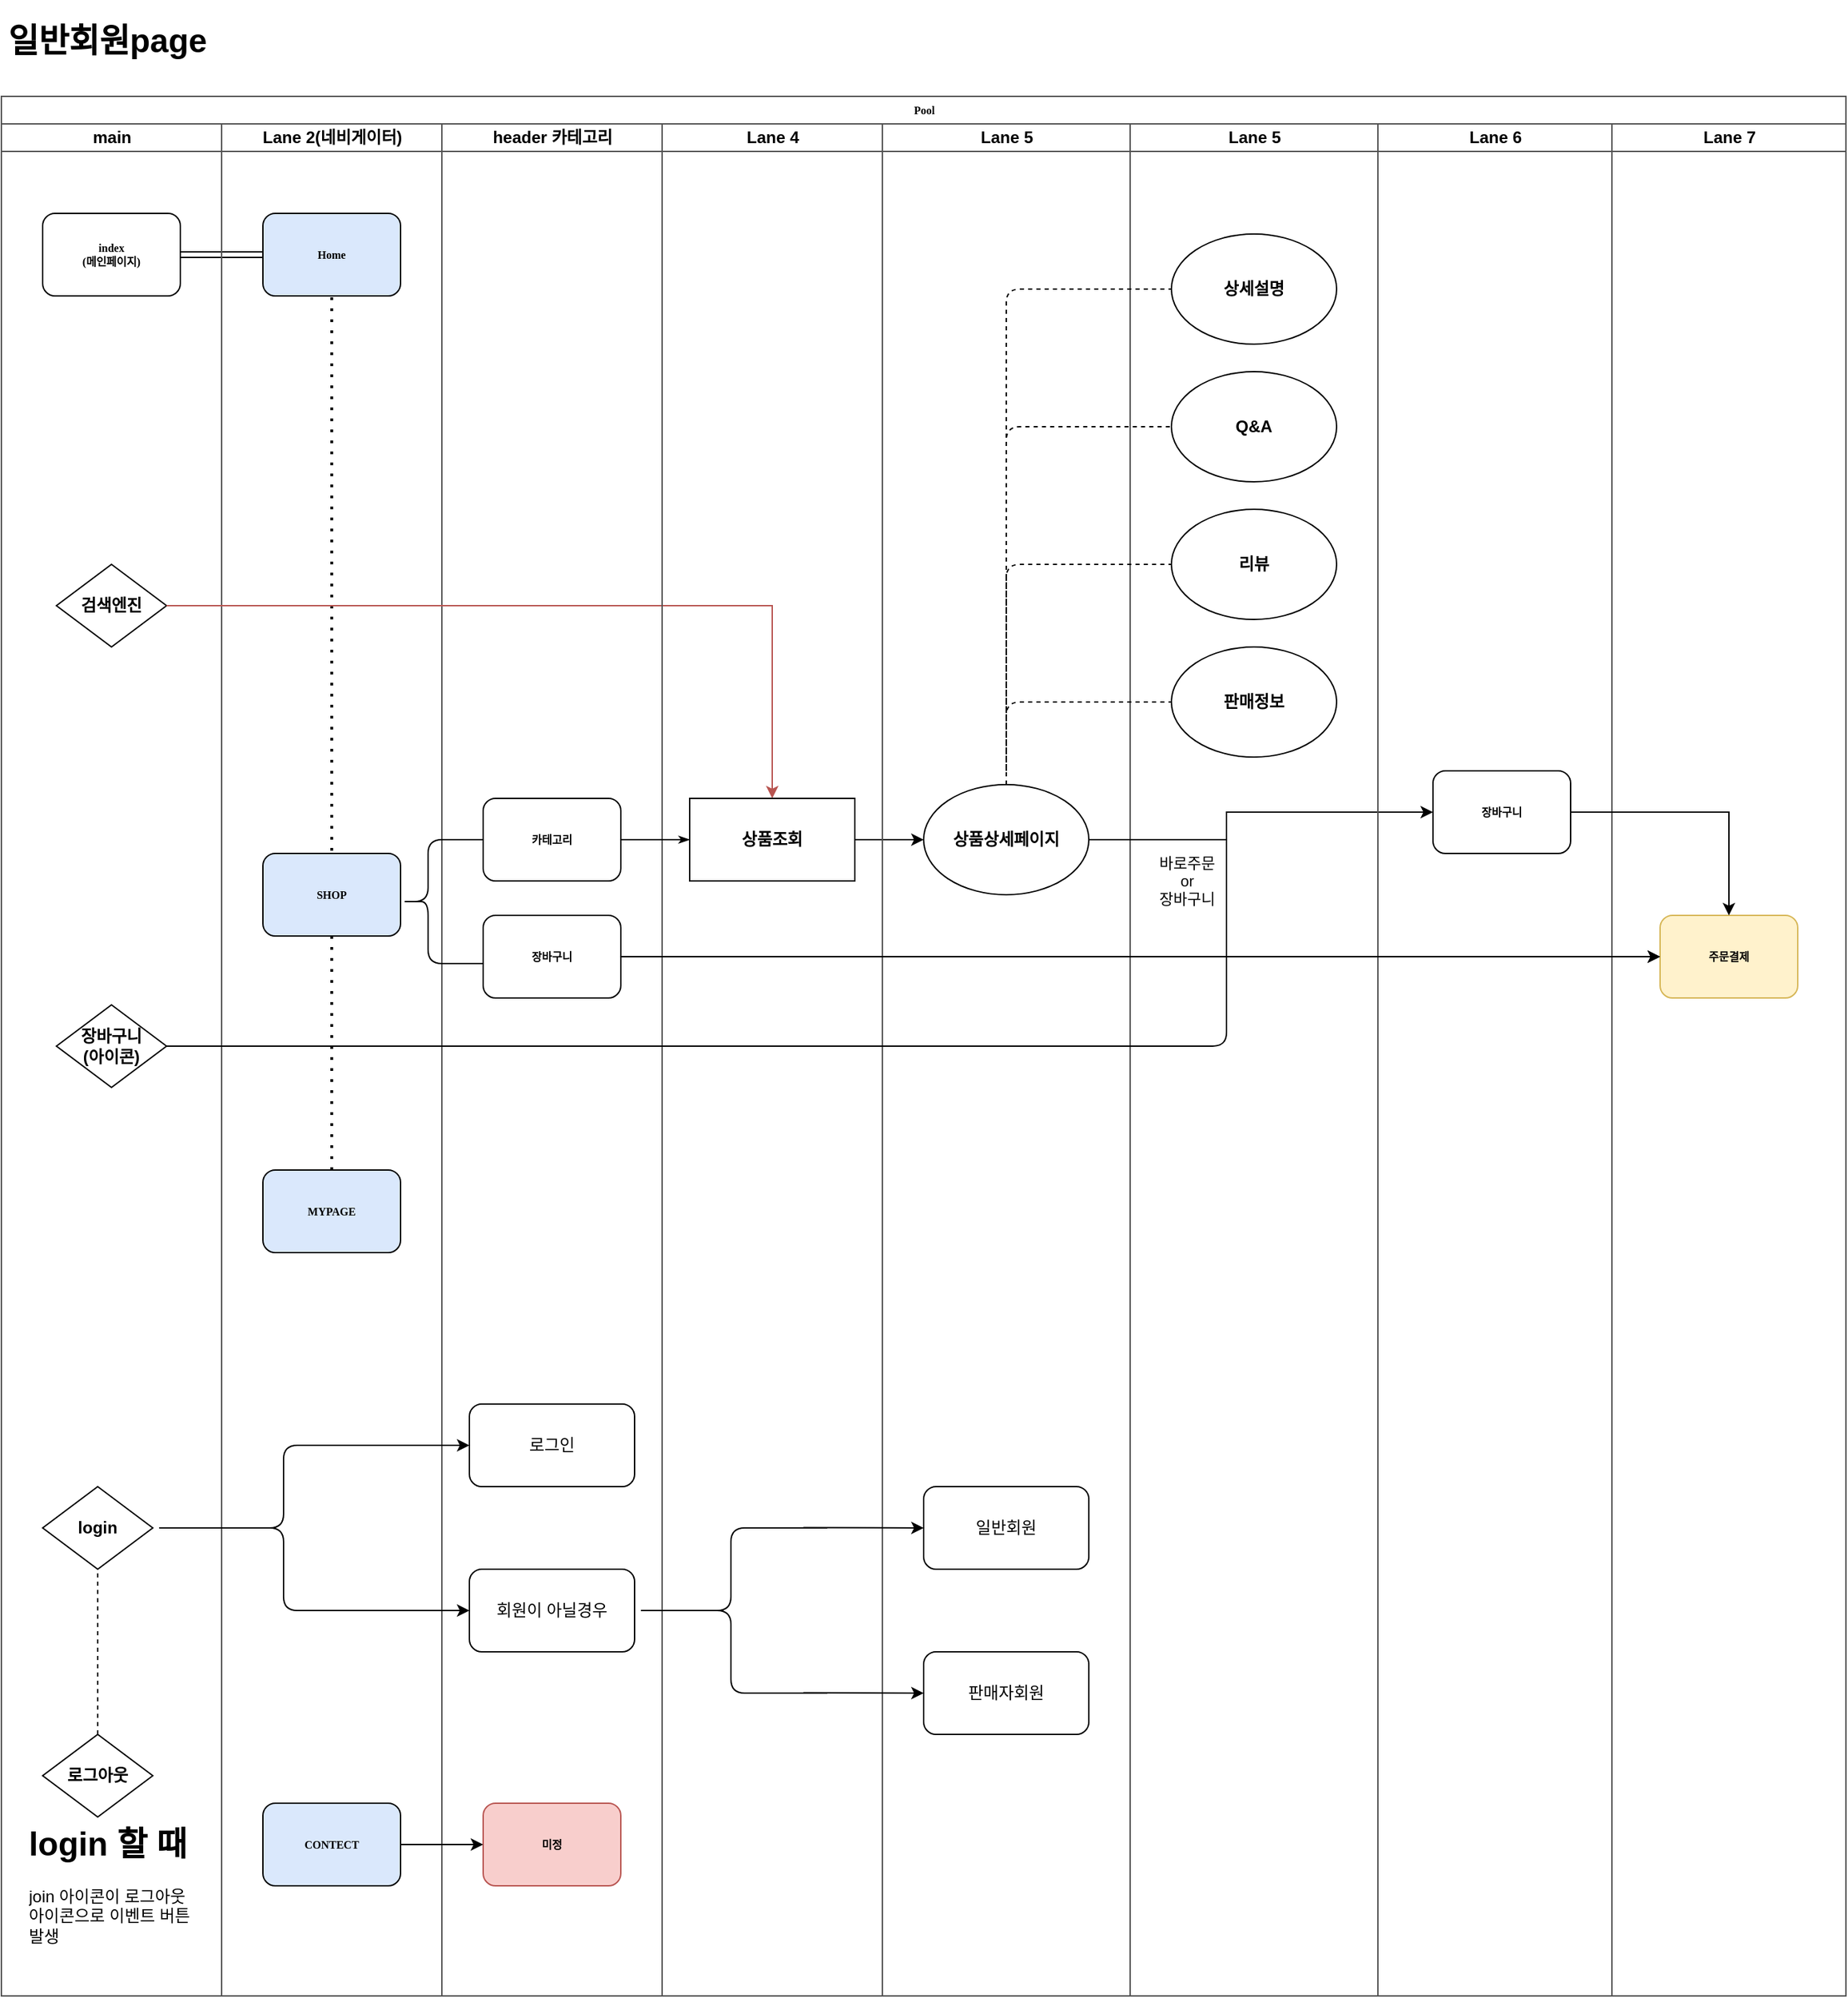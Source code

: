 <mxfile version="14.0.1" type="github">
  <diagram name="Page-1" id="74e2e168-ea6b-b213-b513-2b3c1d86103e">
    <mxGraphModel dx="1221" dy="1532" grid="1" gridSize="10" guides="1" tooltips="1" connect="1" arrows="1" fold="1" page="1" pageScale="1" pageWidth="1100" pageHeight="850" background="#ffffff" math="0" shadow="0">
      <root>
        <mxCell id="0" />
        <mxCell id="1" parent="0" />
        <mxCell id="77e6c97f196da883-1" value="Pool" style="swimlane;html=1;childLayout=stackLayout;startSize=20;rounded=0;shadow=0;labelBackgroundColor=none;strokeWidth=1;fontFamily=Verdana;fontSize=8;align=center;strokeColor=#525252;" parent="1" vertex="1">
          <mxGeometry x="70" y="-170" width="1340" height="1380" as="geometry" />
        </mxCell>
        <mxCell id="77e6c97f196da883-2" value="main" style="swimlane;html=1;startSize=20;strokeColor=#525252;" parent="77e6c97f196da883-1" vertex="1">
          <mxGeometry y="20" width="160" height="1360" as="geometry" />
        </mxCell>
        <mxCell id="77e6c97f196da883-8" value="index&lt;br&gt;(메인페이지)" style="rounded=1;whiteSpace=wrap;html=1;shadow=0;labelBackgroundColor=none;strokeWidth=1;fontFamily=Verdana;fontSize=8;align=center;fontStyle=1;" parent="77e6c97f196da883-2" vertex="1">
          <mxGeometry x="30" y="65" width="100" height="60" as="geometry" />
        </mxCell>
        <mxCell id="IVls7ptfHBeM5PuD90JV-12" value="검색엔진" style="rhombus;whiteSpace=wrap;html=1;fontStyle=1;" vertex="1" parent="77e6c97f196da883-2">
          <mxGeometry x="40" y="320" width="80" height="60" as="geometry" />
        </mxCell>
        <mxCell id="IVls7ptfHBeM5PuD90JV-16" value="장바구니&lt;br&gt;(아이콘)" style="rhombus;whiteSpace=wrap;html=1;fontStyle=1;" vertex="1" parent="77e6c97f196da883-2">
          <mxGeometry x="40" y="640" width="80" height="60" as="geometry" />
        </mxCell>
        <mxCell id="IVls7ptfHBeM5PuD90JV-3" value="login" style="rhombus;whiteSpace=wrap;html=1;fontStyle=1;" vertex="1" parent="77e6c97f196da883-2">
          <mxGeometry x="30" y="990" width="80" height="60" as="geometry" />
        </mxCell>
        <mxCell id="IVls7ptfHBeM5PuD90JV-95" value="&lt;h1&gt;login 할 때&lt;/h1&gt;&lt;div&gt;join 아이콘이 로그아웃 아이콘으로 이벤트 버튼 발생&lt;/div&gt;&lt;div&gt;&lt;br&gt;&lt;/div&gt;" style="text;html=1;strokeColor=none;fillColor=none;spacing=5;spacingTop=-20;whiteSpace=wrap;overflow=hidden;rounded=0;" vertex="1" parent="77e6c97f196da883-2">
          <mxGeometry x="15" y="1230" width="130" height="120" as="geometry" />
        </mxCell>
        <mxCell id="IVls7ptfHBeM5PuD90JV-96" value="로그아웃" style="rhombus;whiteSpace=wrap;html=1;fontStyle=1;" vertex="1" parent="77e6c97f196da883-2">
          <mxGeometry x="30" y="1170" width="80" height="60" as="geometry" />
        </mxCell>
        <mxCell id="IVls7ptfHBeM5PuD90JV-97" value="" style="endArrow=none;dashed=1;html=1;strokeColor=#000000;entryX=0.5;entryY=1;entryDx=0;entryDy=0;exitX=0.5;exitY=0;exitDx=0;exitDy=0;" edge="1" parent="77e6c97f196da883-2" source="IVls7ptfHBeM5PuD90JV-96" target="IVls7ptfHBeM5PuD90JV-3">
          <mxGeometry width="50" height="50" relative="1" as="geometry">
            <mxPoint x="300" y="1180" as="sourcePoint" />
            <mxPoint x="350" y="1130" as="targetPoint" />
          </mxGeometry>
        </mxCell>
        <mxCell id="77e6c97f196da883-26" style="edgeStyle=orthogonalEdgeStyle;rounded=1;html=1;labelBackgroundColor=none;startArrow=none;startFill=0;endArrow=classicThin;endFill=1;jettySize=auto;orthogonalLoop=1;strokeWidth=1;fontFamily=Verdana;fontSize=8;fontStyle=1;shape=link;" parent="77e6c97f196da883-1" source="77e6c97f196da883-8" target="77e6c97f196da883-11" edge="1">
          <mxGeometry relative="1" as="geometry" />
        </mxCell>
        <mxCell id="77e6c97f196da883-3" value="Lane 2(네비게이터)" style="swimlane;html=1;startSize=20;strokeColor=#525252;" parent="77e6c97f196da883-1" vertex="1">
          <mxGeometry x="160" y="20" width="160" height="1360" as="geometry" />
        </mxCell>
        <mxCell id="IVls7ptfHBeM5PuD90JV-80" value="" style="shape=curlyBracket;whiteSpace=wrap;html=1;rounded=1;strokeColor=#000000;size=0.5;" vertex="1" parent="77e6c97f196da883-3">
          <mxGeometry x="-50" y="960" width="190" height="120" as="geometry" />
        </mxCell>
        <mxCell id="IVls7ptfHBeM5PuD90JV-79" value="" style="endArrow=none;dashed=1;html=1;dashPattern=1 3;strokeWidth=2;entryX=0.5;entryY=1;entryDx=0;entryDy=0;" edge="1" parent="77e6c97f196da883-3" source="IVls7ptfHBeM5PuD90JV-10" target="77e6c97f196da883-11">
          <mxGeometry width="50" height="50" relative="1" as="geometry">
            <mxPoint x="10" y="530" as="sourcePoint" />
            <mxPoint x="60" y="480" as="targetPoint" />
          </mxGeometry>
        </mxCell>
        <mxCell id="77e6c97f196da883-11" value="Home" style="rounded=1;whiteSpace=wrap;html=1;shadow=0;labelBackgroundColor=none;strokeWidth=1;fontFamily=Verdana;fontSize=8;align=center;fillColor=#dae8fc;fontStyle=1;" parent="77e6c97f196da883-3" vertex="1">
          <mxGeometry x="30" y="65" width="100" height="60" as="geometry" />
        </mxCell>
        <mxCell id="77e6c97f196da883-9" value="SHOP" style="rounded=1;whiteSpace=wrap;html=1;shadow=0;labelBackgroundColor=none;strokeWidth=1;fontFamily=Verdana;fontSize=8;align=center;fillColor=#dae8fc;fontStyle=1;" parent="77e6c97f196da883-3" vertex="1">
          <mxGeometry x="30" y="530" width="100" height="60" as="geometry" />
        </mxCell>
        <mxCell id="IVls7ptfHBeM5PuD90JV-10" value="MYPAGE" style="rounded=1;whiteSpace=wrap;html=1;shadow=0;labelBackgroundColor=none;strokeWidth=1;fontFamily=Verdana;fontSize=8;align=center;fillColor=#dae8fc;fontStyle=1;" vertex="1" parent="77e6c97f196da883-3">
          <mxGeometry x="30" y="760" width="100" height="60" as="geometry" />
        </mxCell>
        <mxCell id="IVls7ptfHBeM5PuD90JV-15" value="CONTECT" style="rounded=1;whiteSpace=wrap;html=1;shadow=0;labelBackgroundColor=none;strokeWidth=1;fontFamily=Verdana;fontSize=8;align=center;fillColor=#dae8fc;fontStyle=1;" vertex="1" parent="77e6c97f196da883-3">
          <mxGeometry x="30" y="1220" width="100" height="60" as="geometry" />
        </mxCell>
        <mxCell id="77e6c97f196da883-4" value="header 카테고리" style="swimlane;html=1;startSize=20;strokeColor=#525252;" parent="77e6c97f196da883-1" vertex="1">
          <mxGeometry x="320" y="20" width="160" height="1360" as="geometry" />
        </mxCell>
        <mxCell id="77e6c97f196da883-12" value="카테고리" style="rounded=1;whiteSpace=wrap;html=1;shadow=0;labelBackgroundColor=none;strokeWidth=1;fontFamily=Verdana;fontSize=8;align=center;fontStyle=1;" parent="77e6c97f196da883-4" vertex="1">
          <mxGeometry x="30" y="490" width="100" height="60" as="geometry" />
        </mxCell>
        <mxCell id="IVls7ptfHBeM5PuD90JV-25" value="장바구니" style="rounded=1;whiteSpace=wrap;html=1;shadow=0;labelBackgroundColor=none;strokeWidth=1;fontFamily=Verdana;fontSize=8;align=center;fontStyle=1;" vertex="1" parent="77e6c97f196da883-4">
          <mxGeometry x="30" y="575" width="100" height="60" as="geometry" />
        </mxCell>
        <mxCell id="IVls7ptfHBeM5PuD90JV-63" value="미정" style="rounded=1;whiteSpace=wrap;html=1;shadow=0;labelBackgroundColor=none;strokeWidth=1;fontFamily=Verdana;fontSize=8;align=center;fontStyle=1;fillColor=#f8cecc;strokeColor=#b85450;" vertex="1" parent="77e6c97f196da883-4">
          <mxGeometry x="30" y="1220" width="100" height="60" as="geometry" />
        </mxCell>
        <mxCell id="IVls7ptfHBeM5PuD90JV-78" value="" style="shape=curlyBracket;whiteSpace=wrap;html=1;rounded=1;strokeColor=#000000;size=0.333;" vertex="1" parent="77e6c97f196da883-4">
          <mxGeometry x="-30" y="520" width="60" height="90" as="geometry" />
        </mxCell>
        <mxCell id="IVls7ptfHBeM5PuD90JV-87" value="로그인" style="rounded=1;whiteSpace=wrap;html=1;strokeColor=#000000;" vertex="1" parent="77e6c97f196da883-4">
          <mxGeometry x="20" y="930" width="120" height="60" as="geometry" />
        </mxCell>
        <mxCell id="IVls7ptfHBeM5PuD90JV-93" value="회원이 아닐경우" style="rounded=1;whiteSpace=wrap;html=1;strokeColor=#000000;" vertex="1" parent="77e6c97f196da883-4">
          <mxGeometry x="20" y="1050" width="120" height="60" as="geometry" />
        </mxCell>
        <mxCell id="IVls7ptfHBeM5PuD90JV-94" value="" style="endArrow=classic;html=1;strokeColor=#000000;exitX=0.987;exitY=0;exitDx=0;exitDy=0;exitPerimeter=0;entryX=0;entryY=0.5;entryDx=0;entryDy=0;" edge="1" parent="77e6c97f196da883-4" target="IVls7ptfHBeM5PuD90JV-93">
          <mxGeometry width="50" height="50" relative="1" as="geometry">
            <mxPoint x="-22.47" y="1080" as="sourcePoint" />
            <mxPoint x="50" y="1120" as="targetPoint" />
          </mxGeometry>
        </mxCell>
        <mxCell id="IVls7ptfHBeM5PuD90JV-20" value="" style="edgeStyle=orthogonalEdgeStyle;rounded=0;orthogonalLoop=1;jettySize=auto;html=1;fontStyle=1;fillColor=#f8cecc;exitX=1;exitY=0.5;exitDx=0;exitDy=0;strokeColor=#b85450;" edge="1" parent="77e6c97f196da883-1" source="IVls7ptfHBeM5PuD90JV-12" target="IVls7ptfHBeM5PuD90JV-19">
          <mxGeometry relative="1" as="geometry">
            <Array as="points">
              <mxPoint x="560" y="370" />
            </Array>
          </mxGeometry>
        </mxCell>
        <mxCell id="77e6c97f196da883-5" value="Lane 4" style="swimlane;html=1;startSize=20;strokeColor=#525252;" parent="77e6c97f196da883-1" vertex="1">
          <mxGeometry x="480" y="20" width="160" height="1360" as="geometry" />
        </mxCell>
        <mxCell id="IVls7ptfHBeM5PuD90JV-19" value="상품조회" style="whiteSpace=wrap;html=1;fontStyle=1;" vertex="1" parent="77e6c97f196da883-5">
          <mxGeometry x="20" y="490" width="120" height="60" as="geometry" />
        </mxCell>
        <mxCell id="IVls7ptfHBeM5PuD90JV-102" value="" style="shape=curlyBracket;whiteSpace=wrap;html=1;rounded=1;strokeColor=#000000;size=0.5;" vertex="1" parent="77e6c97f196da883-5">
          <mxGeometry x="-20" y="1020" width="140" height="120" as="geometry" />
        </mxCell>
        <mxCell id="IVls7ptfHBeM5PuD90JV-24" value="" style="edgeStyle=orthogonalEdgeStyle;rounded=0;orthogonalLoop=1;jettySize=auto;html=1;fontStyle=1;" edge="1" parent="77e6c97f196da883-1" source="IVls7ptfHBeM5PuD90JV-19" target="IVls7ptfHBeM5PuD90JV-23">
          <mxGeometry relative="1" as="geometry" />
        </mxCell>
        <mxCell id="77e6c97f196da883-29" style="edgeStyle=orthogonalEdgeStyle;rounded=1;html=1;labelBackgroundColor=none;startArrow=none;startFill=0;startSize=5;endArrow=classicThin;endFill=1;endSize=5;jettySize=auto;orthogonalLoop=1;strokeWidth=1;fontFamily=Verdana;fontSize=8;fontStyle=1;" parent="77e6c97f196da883-1" source="77e6c97f196da883-12" edge="1">
          <mxGeometry relative="1" as="geometry">
            <mxPoint x="500" y="540" as="targetPoint" />
          </mxGeometry>
        </mxCell>
        <mxCell id="IVls7ptfHBeM5PuD90JV-40" value="" style="edgeStyle=orthogonalEdgeStyle;rounded=0;orthogonalLoop=1;jettySize=auto;html=1;entryX=0;entryY=0.5;entryDx=0;entryDy=0;exitX=1;exitY=0.5;exitDx=0;exitDy=0;fontStyle=1;" edge="1" parent="77e6c97f196da883-1" source="IVls7ptfHBeM5PuD90JV-23" target="IVls7ptfHBeM5PuD90JV-45">
          <mxGeometry relative="1" as="geometry">
            <mxPoint x="720.059" y="695" as="targetPoint" />
            <Array as="points">
              <mxPoint x="890" y="540" />
              <mxPoint x="890" y="520" />
              <mxPoint x="1035" y="520" />
            </Array>
          </mxGeometry>
        </mxCell>
        <mxCell id="77e6c97f196da883-6" value="Lane 5" style="swimlane;html=1;startSize=20;strokeColor=#525252;" parent="77e6c97f196da883-1" vertex="1">
          <mxGeometry x="640" y="20" width="180" height="1360" as="geometry" />
        </mxCell>
        <mxCell id="IVls7ptfHBeM5PuD90JV-23" value="상품상세페이지" style="ellipse;whiteSpace=wrap;html=1;fontStyle=1;" vertex="1" parent="77e6c97f196da883-6">
          <mxGeometry x="30" y="480" width="120" height="80" as="geometry" />
        </mxCell>
        <mxCell id="IVls7ptfHBeM5PuD90JV-105" value="일반회원" style="rounded=1;whiteSpace=wrap;html=1;strokeColor=#000000;" vertex="1" parent="77e6c97f196da883-6">
          <mxGeometry x="30" y="990" width="120" height="60" as="geometry" />
        </mxCell>
        <mxCell id="IVls7ptfHBeM5PuD90JV-107" value="판매자회원" style="rounded=1;whiteSpace=wrap;html=1;strokeColor=#000000;" vertex="1" parent="77e6c97f196da883-6">
          <mxGeometry x="30" y="1110" width="120" height="60" as="geometry" />
        </mxCell>
        <mxCell id="IVls7ptfHBeM5PuD90JV-108" value="" style="endArrow=classic;html=1;strokeColor=#000000;exitX=0.876;exitY=-0.002;exitDx=0;exitDy=0;exitPerimeter=0;entryX=0;entryY=0.5;entryDx=0;entryDy=0;" edge="1" parent="77e6c97f196da883-6" target="IVls7ptfHBeM5PuD90JV-107">
          <mxGeometry width="50" height="50" relative="1" as="geometry">
            <mxPoint x="-57.36" y="1139.76" as="sourcePoint" />
            <mxPoint x="-30" y="1320" as="targetPoint" />
          </mxGeometry>
        </mxCell>
        <mxCell id="IVls7ptfHBeM5PuD90JV-60" value="" style="endArrow=none;dashed=1;html=1;exitX=0.5;exitY=0;exitDx=0;exitDy=0;entryX=0;entryY=0.5;entryDx=0;entryDy=0;" edge="1" parent="77e6c97f196da883-1" target="IVls7ptfHBeM5PuD90JV-55">
          <mxGeometry width="50" height="50" relative="1" as="geometry">
            <mxPoint x="730" y="500" as="sourcePoint" />
            <mxPoint x="850.0" y="140" as="targetPoint" />
            <Array as="points">
              <mxPoint x="730" y="240" />
            </Array>
          </mxGeometry>
        </mxCell>
        <mxCell id="IVls7ptfHBeM5PuD90JV-53" value="Lane 5" style="swimlane;html=1;startSize=20;strokeColor=#525252;" vertex="1" parent="77e6c97f196da883-1">
          <mxGeometry x="820" y="20" width="180" height="1360" as="geometry" />
        </mxCell>
        <mxCell id="IVls7ptfHBeM5PuD90JV-50" value="상세설명" style="ellipse;whiteSpace=wrap;html=1;fontStyle=1;" vertex="1" parent="IVls7ptfHBeM5PuD90JV-53">
          <mxGeometry x="30" y="80" width="120" height="80" as="geometry" />
        </mxCell>
        <mxCell id="IVls7ptfHBeM5PuD90JV-55" value="Q&amp;amp;A" style="ellipse;whiteSpace=wrap;html=1;fontStyle=1;" vertex="1" parent="IVls7ptfHBeM5PuD90JV-53">
          <mxGeometry x="30" y="180" width="120" height="80" as="geometry" />
        </mxCell>
        <mxCell id="IVls7ptfHBeM5PuD90JV-56" value="리뷰" style="ellipse;whiteSpace=wrap;html=1;fontStyle=1;" vertex="1" parent="IVls7ptfHBeM5PuD90JV-53">
          <mxGeometry x="30" y="280" width="120" height="80" as="geometry" />
        </mxCell>
        <mxCell id="IVls7ptfHBeM5PuD90JV-57" value="판매정보" style="ellipse;whiteSpace=wrap;html=1;fontStyle=1;" vertex="1" parent="IVls7ptfHBeM5PuD90JV-53">
          <mxGeometry x="30" y="380" width="120" height="80" as="geometry" />
        </mxCell>
        <mxCell id="77e6c97f196da883-7" value="Lane 6" style="swimlane;html=1;startSize=20;strokeColor=#525252;" parent="77e6c97f196da883-1" vertex="1">
          <mxGeometry x="1000" y="20" width="170" height="1360" as="geometry" />
        </mxCell>
        <mxCell id="IVls7ptfHBeM5PuD90JV-45" value="장바구니" style="rounded=1;whiteSpace=wrap;html=1;shadow=0;labelBackgroundColor=none;strokeWidth=1;fontFamily=Verdana;fontSize=8;align=center;fontStyle=1;" vertex="1" parent="77e6c97f196da883-7">
          <mxGeometry x="40" y="470" width="100" height="60" as="geometry" />
        </mxCell>
        <mxCell id="IVls7ptfHBeM5PuD90JV-41" value="Lane 7" style="swimlane;html=1;startSize=20;strokeColor=#525252;" vertex="1" parent="77e6c97f196da883-1">
          <mxGeometry x="1170" y="20" width="170" height="1360" as="geometry" />
        </mxCell>
        <mxCell id="IVls7ptfHBeM5PuD90JV-46" value="주문결제" style="rounded=1;whiteSpace=wrap;html=1;shadow=0;labelBackgroundColor=none;strokeWidth=1;fontFamily=Verdana;fontSize=8;align=center;fontStyle=1;fillColor=#fff2cc;strokeColor=#d6b656;" vertex="1" parent="IVls7ptfHBeM5PuD90JV-41">
          <mxGeometry x="35" y="575" width="100" height="60" as="geometry" />
        </mxCell>
        <mxCell id="IVls7ptfHBeM5PuD90JV-52" value="" style="endArrow=none;dashed=1;html=1;exitX=0.5;exitY=0;exitDx=0;exitDy=0;entryX=0;entryY=0.5;entryDx=0;entryDy=0;" edge="1" parent="77e6c97f196da883-1" source="IVls7ptfHBeM5PuD90JV-23" target="IVls7ptfHBeM5PuD90JV-50">
          <mxGeometry width="50" height="50" relative="1" as="geometry">
            <mxPoint x="620" y="270" as="sourcePoint" />
            <mxPoint x="670" y="220" as="targetPoint" />
            <Array as="points">
              <mxPoint x="730" y="140" />
            </Array>
          </mxGeometry>
        </mxCell>
        <mxCell id="IVls7ptfHBeM5PuD90JV-62" value="" style="endArrow=none;dashed=1;html=1;entryX=0;entryY=0.5;entryDx=0;entryDy=0;exitX=0.5;exitY=0;exitDx=0;exitDy=0;" edge="1" parent="77e6c97f196da883-1" source="IVls7ptfHBeM5PuD90JV-23" target="IVls7ptfHBeM5PuD90JV-57">
          <mxGeometry width="50" height="50" relative="1" as="geometry">
            <mxPoint x="740" y="500" as="sourcePoint" />
            <mxPoint x="860.0" y="350" as="targetPoint" />
            <Array as="points">
              <mxPoint x="730" y="470" />
              <mxPoint x="730" y="440" />
            </Array>
          </mxGeometry>
        </mxCell>
        <mxCell id="IVls7ptfHBeM5PuD90JV-64" value="" style="edgeStyle=orthogonalEdgeStyle;rounded=0;orthogonalLoop=1;jettySize=auto;html=1;strokeColor=#000000;" edge="1" parent="77e6c97f196da883-1" source="IVls7ptfHBeM5PuD90JV-15" target="IVls7ptfHBeM5PuD90JV-63">
          <mxGeometry relative="1" as="geometry" />
        </mxCell>
        <mxCell id="IVls7ptfHBeM5PuD90JV-68" value="" style="edgeStyle=orthogonalEdgeStyle;rounded=0;orthogonalLoop=1;jettySize=auto;html=1;entryX=0;entryY=0.5;entryDx=0;entryDy=0;exitX=1;exitY=0.5;exitDx=0;exitDy=0;fontStyle=1;" edge="1" parent="77e6c97f196da883-1" source="IVls7ptfHBeM5PuD90JV-23" target="IVls7ptfHBeM5PuD90JV-46">
          <mxGeometry relative="1" as="geometry">
            <mxPoint x="800.0" y="550" as="sourcePoint" />
            <mxPoint x="1045" y="550" as="targetPoint" />
            <Array as="points">
              <mxPoint x="890" y="540" />
              <mxPoint x="890" y="625" />
            </Array>
          </mxGeometry>
        </mxCell>
        <mxCell id="IVls7ptfHBeM5PuD90JV-71" value="바로주문&lt;br&gt;or&lt;br&gt;장바구니" style="edgeLabel;html=1;align=center;verticalAlign=middle;resizable=0;points=[];" vertex="1" connectable="0" parent="IVls7ptfHBeM5PuD90JV-68">
          <mxGeometry x="0.868" y="7" relative="1" as="geometry">
            <mxPoint x="-311.67" y="-48" as="offset" />
          </mxGeometry>
        </mxCell>
        <mxCell id="IVls7ptfHBeM5PuD90JV-69" style="edgeStyle=orthogonalEdgeStyle;rounded=0;orthogonalLoop=1;jettySize=auto;html=1;exitX=1;exitY=0.5;exitDx=0;exitDy=0;entryX=0.5;entryY=0;entryDx=0;entryDy=0;strokeColor=#000000;" edge="1" parent="77e6c97f196da883-1" source="IVls7ptfHBeM5PuD90JV-45" target="IVls7ptfHBeM5PuD90JV-46">
          <mxGeometry relative="1" as="geometry">
            <mxPoint x="1250" y="530" as="sourcePoint" />
          </mxGeometry>
        </mxCell>
        <mxCell id="IVls7ptfHBeM5PuD90JV-72" style="edgeStyle=orthogonalEdgeStyle;rounded=0;orthogonalLoop=1;jettySize=auto;html=1;exitX=1;exitY=0.5;exitDx=0;exitDy=0;entryX=0;entryY=0.5;entryDx=0;entryDy=0;strokeColor=#000000;" edge="1" parent="77e6c97f196da883-1" source="IVls7ptfHBeM5PuD90JV-25" target="IVls7ptfHBeM5PuD90JV-46">
          <mxGeometry relative="1" as="geometry" />
        </mxCell>
        <mxCell id="IVls7ptfHBeM5PuD90JV-90" value="" style="endArrow=classic;html=1;strokeColor=#000000;exitX=0.987;exitY=0;exitDx=0;exitDy=0;exitPerimeter=0;entryX=0;entryY=0.5;entryDx=0;entryDy=0;" edge="1" parent="77e6c97f196da883-1" source="IVls7ptfHBeM5PuD90JV-80" target="IVls7ptfHBeM5PuD90JV-87">
          <mxGeometry width="50" height="50" relative="1" as="geometry">
            <mxPoint x="390" y="900" as="sourcePoint" />
            <mxPoint x="440" y="850" as="targetPoint" />
          </mxGeometry>
        </mxCell>
        <mxCell id="IVls7ptfHBeM5PuD90JV-106" value="" style="endArrow=classic;html=1;strokeColor=#000000;exitX=0.876;exitY=-0.002;exitDx=0;exitDy=0;exitPerimeter=0;entryX=0;entryY=0.5;entryDx=0;entryDy=0;" edge="1" parent="77e6c97f196da883-1" source="IVls7ptfHBeM5PuD90JV-102" target="IVls7ptfHBeM5PuD90JV-105">
          <mxGeometry width="50" height="50" relative="1" as="geometry">
            <mxPoint x="630" y="1100" as="sourcePoint" />
            <mxPoint x="680" y="1050" as="targetPoint" />
          </mxGeometry>
        </mxCell>
        <mxCell id="IVls7ptfHBeM5PuD90JV-61" value="" style="endArrow=none;dashed=1;html=1;entryX=0;entryY=0.5;entryDx=0;entryDy=0;" edge="1" parent="1" target="IVls7ptfHBeM5PuD90JV-56">
          <mxGeometry width="50" height="50" relative="1" as="geometry">
            <mxPoint x="800" y="320" as="sourcePoint" />
            <mxPoint x="930.0" y="80" as="targetPoint" />
            <Array as="points">
              <mxPoint x="800" y="250" />
              <mxPoint x="800" y="170" />
            </Array>
          </mxGeometry>
        </mxCell>
        <mxCell id="IVls7ptfHBeM5PuD90JV-75" value="&lt;h1&gt;일반회원page&lt;/h1&gt;&lt;div&gt;&lt;br&gt;&lt;/div&gt;&lt;div&gt;&lt;br&gt;&lt;/div&gt;" style="text;html=1;strokeColor=none;fillColor=none;spacing=5;spacingTop=-20;whiteSpace=wrap;overflow=hidden;rounded=0;dashed=1;" vertex="1" parent="1">
          <mxGeometry x="70" y="-230" width="190" height="50" as="geometry" />
        </mxCell>
        <mxCell id="IVls7ptfHBeM5PuD90JV-77" value="" style="endArrow=none;html=1;strokeColor=#000000;exitX=1;exitY=0.5;exitDx=0;exitDy=0;" edge="1" parent="1" source="IVls7ptfHBeM5PuD90JV-16">
          <mxGeometry width="50" height="50" relative="1" as="geometry">
            <mxPoint x="750" y="730" as="sourcePoint" />
            <mxPoint x="960" y="450" as="targetPoint" />
            <Array as="points">
              <mxPoint x="960" y="520" />
            </Array>
          </mxGeometry>
        </mxCell>
      </root>
    </mxGraphModel>
  </diagram>
</mxfile>
